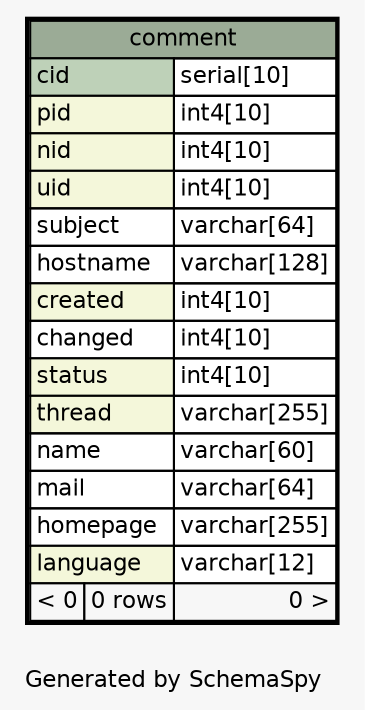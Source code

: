 // dot 2.30.1 on Mac OS X 10.8.3
// SchemaSpy rev 590
digraph "oneDegreeRelationshipsDiagram" {
  graph [
    rankdir="RL"
    bgcolor="#f7f7f7"
    label="\nGenerated by SchemaSpy"
    labeljust="l"
    nodesep="0.18"
    ranksep="0.46"
    fontname="Helvetica"
    fontsize="11"
  ];
  node [
    fontname="Helvetica"
    fontsize="11"
    shape="plaintext"
  ];
  edge [
    arrowsize="0.8"
  ];
  "comment" [
    label=<
    <TABLE BORDER="2" CELLBORDER="1" CELLSPACING="0" BGCOLOR="#ffffff">
      <TR><TD COLSPAN="3" BGCOLOR="#9bab96" ALIGN="CENTER">comment</TD></TR>
      <TR><TD PORT="cid" COLSPAN="2" BGCOLOR="#bed1b8" ALIGN="LEFT">cid</TD><TD PORT="cid.type" ALIGN="LEFT">serial[10]</TD></TR>
      <TR><TD PORT="pid" COLSPAN="2" BGCOLOR="#f4f7da" ALIGN="LEFT">pid</TD><TD PORT="pid.type" ALIGN="LEFT">int4[10]</TD></TR>
      <TR><TD PORT="nid" COLSPAN="2" BGCOLOR="#f4f7da" ALIGN="LEFT">nid</TD><TD PORT="nid.type" ALIGN="LEFT">int4[10]</TD></TR>
      <TR><TD PORT="uid" COLSPAN="2" BGCOLOR="#f4f7da" ALIGN="LEFT">uid</TD><TD PORT="uid.type" ALIGN="LEFT">int4[10]</TD></TR>
      <TR><TD PORT="subject" COLSPAN="2" ALIGN="LEFT">subject</TD><TD PORT="subject.type" ALIGN="LEFT">varchar[64]</TD></TR>
      <TR><TD PORT="hostname" COLSPAN="2" ALIGN="LEFT">hostname</TD><TD PORT="hostname.type" ALIGN="LEFT">varchar[128]</TD></TR>
      <TR><TD PORT="created" COLSPAN="2" BGCOLOR="#f4f7da" ALIGN="LEFT">created</TD><TD PORT="created.type" ALIGN="LEFT">int4[10]</TD></TR>
      <TR><TD PORT="changed" COLSPAN="2" ALIGN="LEFT">changed</TD><TD PORT="changed.type" ALIGN="LEFT">int4[10]</TD></TR>
      <TR><TD PORT="status" COLSPAN="2" BGCOLOR="#f4f7da" ALIGN="LEFT">status</TD><TD PORT="status.type" ALIGN="LEFT">int4[10]</TD></TR>
      <TR><TD PORT="thread" COLSPAN="2" BGCOLOR="#f4f7da" ALIGN="LEFT">thread</TD><TD PORT="thread.type" ALIGN="LEFT">varchar[255]</TD></TR>
      <TR><TD PORT="name" COLSPAN="2" ALIGN="LEFT">name</TD><TD PORT="name.type" ALIGN="LEFT">varchar[60]</TD></TR>
      <TR><TD PORT="mail" COLSPAN="2" ALIGN="LEFT">mail</TD><TD PORT="mail.type" ALIGN="LEFT">varchar[64]</TD></TR>
      <TR><TD PORT="homepage" COLSPAN="2" ALIGN="LEFT">homepage</TD><TD PORT="homepage.type" ALIGN="LEFT">varchar[255]</TD></TR>
      <TR><TD PORT="language" COLSPAN="2" BGCOLOR="#f4f7da" ALIGN="LEFT">language</TD><TD PORT="language.type" ALIGN="LEFT">varchar[12]</TD></TR>
      <TR><TD ALIGN="LEFT" BGCOLOR="#f7f7f7">&lt; 0</TD><TD ALIGN="RIGHT" BGCOLOR="#f7f7f7">0 rows</TD><TD ALIGN="RIGHT" BGCOLOR="#f7f7f7">0 &gt;</TD></TR>
    </TABLE>>
    URL="comment.html"
    tooltip="comment"
  ];
}
